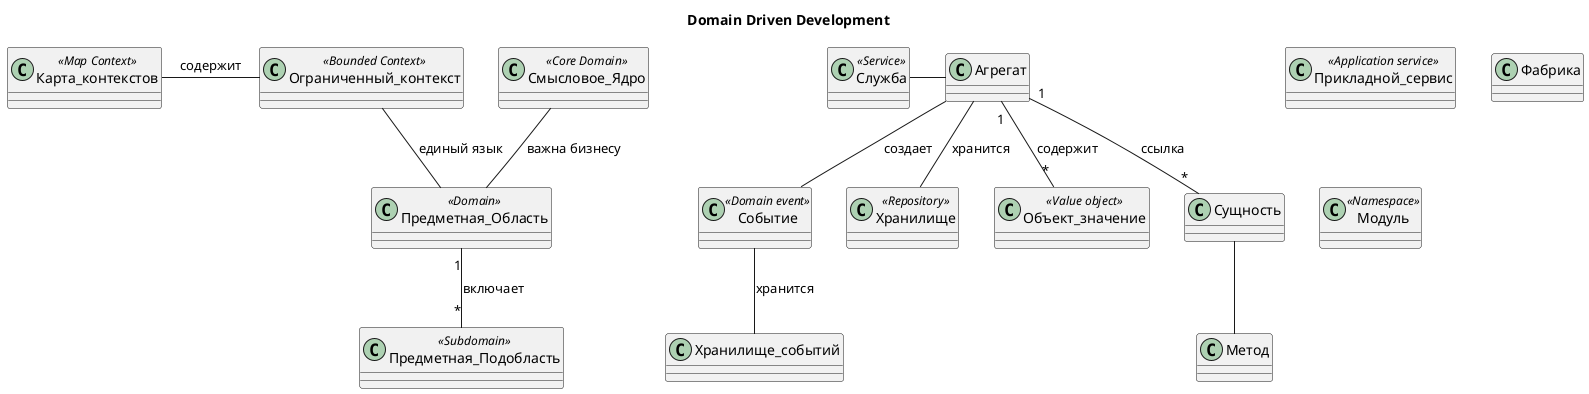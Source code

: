 @startuml DDD

title Domain Driven Development

class Смысловое_Ядро <<Core Domain>>
class Предметная_Область <<Domain>>
class Предметная_Подобласть <<Subdomain>>
Предметная_Область "1" -- "*" Предметная_Подобласть: включает 
Смысловое_Ядро -- Предметная_Область: важна бизнесу
class Ограниченный_контекст <<Bounded Context>>
Ограниченный_контекст -- Предметная_Область : единый язык
class Карта_контекстов <<Map Context>>
Карта_контекстов - Ограниченный_контекст: содержит


class Агрегат
'class Объект
class Прикладной_сервис <<Application service>>
class Служба <<Service>>
Служба - Агрегат
class Фабрика
class Модуль <<Namespace>>
class Событие <<Domain event>>
Агрегат -- Событие : создает
class Хранилище_событий
Событие -- Хранилище_событий: хранится
class Хранилище <<Repository>>
Агрегат -- Хранилище: хранится
class Объект_значение <<Value object>>
Агрегат "1" -- "*" Объект_значение: содержит
class Сущность
Агрегат "1" -- "*" Сущность: ссылка

class Метод
Сущность -- Метод

@enduml